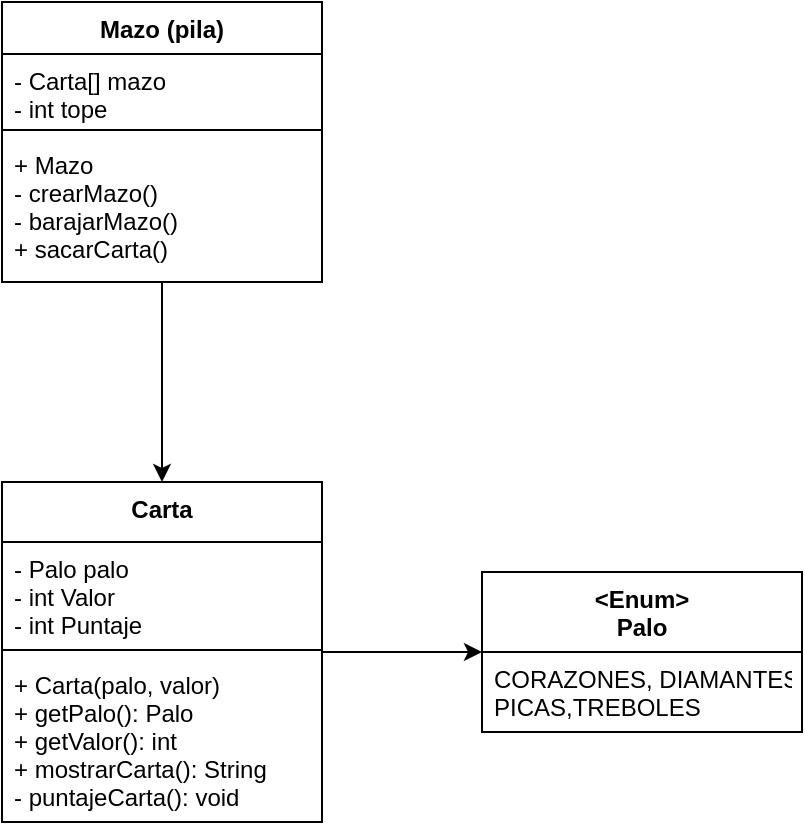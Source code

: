 <mxfile version="20.3.0" type="device"><diagram id="mGFZPmDN5NRry1EXzvAn" name="Página-1"><mxGraphModel dx="197" dy="504" grid="1" gridSize="10" guides="1" tooltips="1" connect="1" arrows="1" fold="1" page="1" pageScale="1" pageWidth="827" pageHeight="1169" math="0" shadow="0"><root><mxCell id="0"/><mxCell id="1" parent="0"/><mxCell id="18kM2h2EAPof0sc8bwyw-1" value="Carta" style="swimlane;fontStyle=1;align=center;verticalAlign=top;childLayout=stackLayout;horizontal=1;startSize=30;horizontalStack=0;resizeParent=1;resizeParentMax=0;resizeLast=0;collapsible=1;marginBottom=0;" vertex="1" parent="1"><mxGeometry x="360" y="390" width="160" height="170" as="geometry"/></mxCell><mxCell id="18kM2h2EAPof0sc8bwyw-2" value="- Palo palo&#10;- int Valor&#10;- int Puntaje" style="text;strokeColor=none;fillColor=none;align=left;verticalAlign=top;spacingLeft=4;spacingRight=4;overflow=hidden;rotatable=0;points=[[0,0.5],[1,0.5]];portConstraint=eastwest;" vertex="1" parent="18kM2h2EAPof0sc8bwyw-1"><mxGeometry y="30" width="160" height="50" as="geometry"/></mxCell><mxCell id="18kM2h2EAPof0sc8bwyw-3" value="" style="line;strokeWidth=1;fillColor=none;align=left;verticalAlign=middle;spacingTop=-1;spacingLeft=3;spacingRight=3;rotatable=0;labelPosition=right;points=[];portConstraint=eastwest;strokeColor=inherit;" vertex="1" parent="18kM2h2EAPof0sc8bwyw-1"><mxGeometry y="80" width="160" height="8" as="geometry"/></mxCell><mxCell id="18kM2h2EAPof0sc8bwyw-4" value="+ Carta(palo, valor)&#10;+ getPalo(): Palo&#10;+ getValor(): int&#10;+ mostrarCarta(): String&#10;- puntajeCarta(): void" style="text;strokeColor=none;fillColor=none;align=left;verticalAlign=top;spacingLeft=4;spacingRight=4;overflow=hidden;rotatable=0;points=[[0,0.5],[1,0.5]];portConstraint=eastwest;" vertex="1" parent="18kM2h2EAPof0sc8bwyw-1"><mxGeometry y="88" width="160" height="82" as="geometry"/></mxCell><mxCell id="18kM2h2EAPof0sc8bwyw-5" value="&lt;Enum&gt;&#10;Palo" style="swimlane;fontStyle=1;align=center;verticalAlign=top;childLayout=stackLayout;horizontal=1;startSize=40;horizontalStack=0;resizeParent=1;resizeParentMax=0;resizeLast=0;collapsible=1;marginBottom=0;" vertex="1" parent="1"><mxGeometry x="600" y="435" width="160" height="80" as="geometry"/></mxCell><mxCell id="18kM2h2EAPof0sc8bwyw-6" value="CORAZONES, DIAMANTES,&#10;PICAS,TREBOLES" style="text;strokeColor=none;fillColor=none;align=left;verticalAlign=top;spacingLeft=4;spacingRight=4;overflow=hidden;rotatable=0;points=[[0,0.5],[1,0.5]];portConstraint=eastwest;" vertex="1" parent="18kM2h2EAPof0sc8bwyw-5"><mxGeometry y="40" width="160" height="40" as="geometry"/></mxCell><mxCell id="18kM2h2EAPof0sc8bwyw-9" value="" style="endArrow=classic;html=1;rounded=0;" edge="1" parent="1" source="18kM2h2EAPof0sc8bwyw-1" target="18kM2h2EAPof0sc8bwyw-5"><mxGeometry width="50" height="50" relative="1" as="geometry"><mxPoint x="730" y="660" as="sourcePoint"/><mxPoint x="780" y="610" as="targetPoint"/></mxGeometry></mxCell><mxCell id="18kM2h2EAPof0sc8bwyw-10" value="Mazo (pila)" style="swimlane;fontStyle=1;align=center;verticalAlign=top;childLayout=stackLayout;horizontal=1;startSize=26;horizontalStack=0;resizeParent=1;resizeParentMax=0;resizeLast=0;collapsible=1;marginBottom=0;" vertex="1" parent="1"><mxGeometry x="360" y="150" width="160" height="140" as="geometry"/></mxCell><mxCell id="18kM2h2EAPof0sc8bwyw-11" value="- Carta[] mazo&#10;- int tope" style="text;strokeColor=none;fillColor=none;align=left;verticalAlign=top;spacingLeft=4;spacingRight=4;overflow=hidden;rotatable=0;points=[[0,0.5],[1,0.5]];portConstraint=eastwest;" vertex="1" parent="18kM2h2EAPof0sc8bwyw-10"><mxGeometry y="26" width="160" height="34" as="geometry"/></mxCell><mxCell id="18kM2h2EAPof0sc8bwyw-12" value="" style="line;strokeWidth=1;fillColor=none;align=left;verticalAlign=middle;spacingTop=-1;spacingLeft=3;spacingRight=3;rotatable=0;labelPosition=right;points=[];portConstraint=eastwest;strokeColor=inherit;" vertex="1" parent="18kM2h2EAPof0sc8bwyw-10"><mxGeometry y="60" width="160" height="8" as="geometry"/></mxCell><mxCell id="18kM2h2EAPof0sc8bwyw-13" value="+ Mazo&#10;- crearMazo()&#10;- barajarMazo()&#10;+ sacarCarta()&#10;" style="text;strokeColor=none;fillColor=none;align=left;verticalAlign=top;spacingLeft=4;spacingRight=4;overflow=hidden;rotatable=0;points=[[0,0.5],[1,0.5]];portConstraint=eastwest;" vertex="1" parent="18kM2h2EAPof0sc8bwyw-10"><mxGeometry y="68" width="160" height="72" as="geometry"/></mxCell><mxCell id="18kM2h2EAPof0sc8bwyw-14" value="" style="endArrow=classic;html=1;rounded=0;" edge="1" parent="1" source="18kM2h2EAPof0sc8bwyw-10" target="18kM2h2EAPof0sc8bwyw-1"><mxGeometry width="50" height="50" relative="1" as="geometry"><mxPoint x="440" y="280" as="sourcePoint"/><mxPoint x="490" y="230" as="targetPoint"/></mxGeometry></mxCell></root></mxGraphModel></diagram></mxfile>